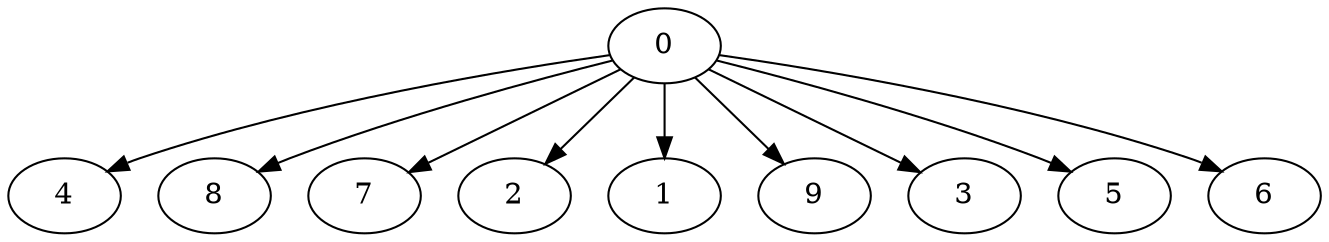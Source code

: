 digraph "Fork_Nodes_10_CCR_10.00_WeightType_Random#1" {
	graph ["Duplicate states"=0,
		GraphType=Fork,
		"Max states in OPEN"=0,
		Modes="120000ms; topo-ordered tasks, ; Pruning: task equivalence, fixed order ready list, ; F-value: ; Optimisation: best schedule length (\
SL) optimisation on equal, ",
		NumberOfTasks=10,
		"Pruned using list schedule length"=30,
		"States removed from OPEN"=0,
		TargetSystem="Homogeneous-4",
		"Time to schedule (ms)"=84,
		"Total idle time"=34,
		"Total schedule length"=31,
		"Total sequential time"=43,
		"Total states created"=64
	];
	0	["Finish time"=2,
		Processor=0,
		"Start time"=0,
		Weight=2];
	4	["Finish time"=26,
		Processor=1,
		"Start time"=17,
		Weight=9];
	0 -> 4	[Weight=15];
	8	["Finish time"=11,
		Processor=0,
		"Start time"=2,
		Weight=9];
	0 -> 8	[Weight=36];
	7	["Finish time"=22,
		Processor=0,
		"Start time"=15,
		Weight=7];
	0 -> 7	[Weight=58];
	2	["Finish time"=26,
		Processor=0,
		"Start time"=22,
		Weight=4];
	0 -> 2	[Weight=73];
	1	["Finish time"=29,
		Processor=0,
		"Start time"=26,
		Weight=3];
	0 -> 1	[Weight=73];
	9	["Finish time"=20,
		Processor=2,
		"Start time"=17,
		Weight=3];
	0 -> 9	[Weight=15];
	3	["Finish time"=31,
		Processor=0,
		"Start time"=29,
		Weight=2];
	0 -> 3	[Weight=73];
	5	["Finish time"=13,
		Processor=0,
		"Start time"=11,
		Weight=2];
	0 -> 5	[Weight=36];
	6	["Finish time"=15,
		Processor=0,
		"Start time"=13,
		Weight=2];
	0 -> 6	[Weight=51];
}
